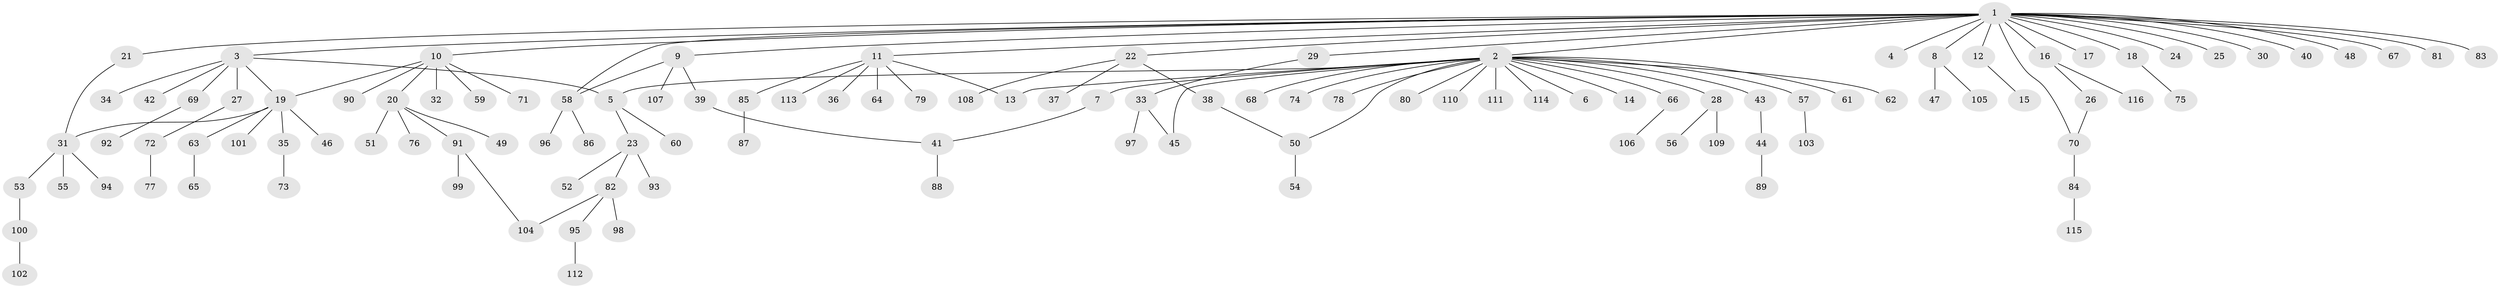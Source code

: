 // coarse degree distribution, {23: 0.01098901098901099, 20: 0.01098901098901099, 12: 0.01098901098901099, 1: 0.6483516483516484, 3: 0.12087912087912088, 2: 0.15384615384615385, 10: 0.01098901098901099, 6: 0.01098901098901099, 5: 0.01098901098901099, 4: 0.01098901098901099}
// Generated by graph-tools (version 1.1) at 2025/51/02/27/25 19:51:54]
// undirected, 116 vertices, 125 edges
graph export_dot {
graph [start="1"]
  node [color=gray90,style=filled];
  1;
  2;
  3;
  4;
  5;
  6;
  7;
  8;
  9;
  10;
  11;
  12;
  13;
  14;
  15;
  16;
  17;
  18;
  19;
  20;
  21;
  22;
  23;
  24;
  25;
  26;
  27;
  28;
  29;
  30;
  31;
  32;
  33;
  34;
  35;
  36;
  37;
  38;
  39;
  40;
  41;
  42;
  43;
  44;
  45;
  46;
  47;
  48;
  49;
  50;
  51;
  52;
  53;
  54;
  55;
  56;
  57;
  58;
  59;
  60;
  61;
  62;
  63;
  64;
  65;
  66;
  67;
  68;
  69;
  70;
  71;
  72;
  73;
  74;
  75;
  76;
  77;
  78;
  79;
  80;
  81;
  82;
  83;
  84;
  85;
  86;
  87;
  88;
  89;
  90;
  91;
  92;
  93;
  94;
  95;
  96;
  97;
  98;
  99;
  100;
  101;
  102;
  103;
  104;
  105;
  106;
  107;
  108;
  109;
  110;
  111;
  112;
  113;
  114;
  115;
  116;
  1 -- 2;
  1 -- 3;
  1 -- 4;
  1 -- 8;
  1 -- 9;
  1 -- 10;
  1 -- 11;
  1 -- 12;
  1 -- 16;
  1 -- 17;
  1 -- 18;
  1 -- 21;
  1 -- 22;
  1 -- 24;
  1 -- 25;
  1 -- 29;
  1 -- 30;
  1 -- 40;
  1 -- 48;
  1 -- 58;
  1 -- 67;
  1 -- 70;
  1 -- 81;
  1 -- 83;
  2 -- 5;
  2 -- 6;
  2 -- 7;
  2 -- 13;
  2 -- 14;
  2 -- 28;
  2 -- 43;
  2 -- 45;
  2 -- 50;
  2 -- 57;
  2 -- 61;
  2 -- 62;
  2 -- 66;
  2 -- 68;
  2 -- 74;
  2 -- 78;
  2 -- 80;
  2 -- 110;
  2 -- 111;
  2 -- 114;
  3 -- 5;
  3 -- 19;
  3 -- 27;
  3 -- 34;
  3 -- 42;
  3 -- 69;
  5 -- 23;
  5 -- 60;
  7 -- 41;
  8 -- 47;
  8 -- 105;
  9 -- 39;
  9 -- 58;
  9 -- 107;
  10 -- 19;
  10 -- 20;
  10 -- 32;
  10 -- 59;
  10 -- 71;
  10 -- 90;
  11 -- 13;
  11 -- 36;
  11 -- 64;
  11 -- 79;
  11 -- 85;
  11 -- 113;
  12 -- 15;
  16 -- 26;
  16 -- 116;
  18 -- 75;
  19 -- 31;
  19 -- 35;
  19 -- 46;
  19 -- 63;
  19 -- 101;
  20 -- 49;
  20 -- 51;
  20 -- 76;
  20 -- 91;
  21 -- 31;
  22 -- 37;
  22 -- 38;
  22 -- 108;
  23 -- 52;
  23 -- 82;
  23 -- 93;
  26 -- 70;
  27 -- 72;
  28 -- 56;
  28 -- 109;
  29 -- 33;
  31 -- 53;
  31 -- 55;
  31 -- 94;
  33 -- 45;
  33 -- 97;
  35 -- 73;
  38 -- 50;
  39 -- 41;
  41 -- 88;
  43 -- 44;
  44 -- 89;
  50 -- 54;
  53 -- 100;
  57 -- 103;
  58 -- 86;
  58 -- 96;
  63 -- 65;
  66 -- 106;
  69 -- 92;
  70 -- 84;
  72 -- 77;
  82 -- 95;
  82 -- 98;
  82 -- 104;
  84 -- 115;
  85 -- 87;
  91 -- 99;
  91 -- 104;
  95 -- 112;
  100 -- 102;
}
